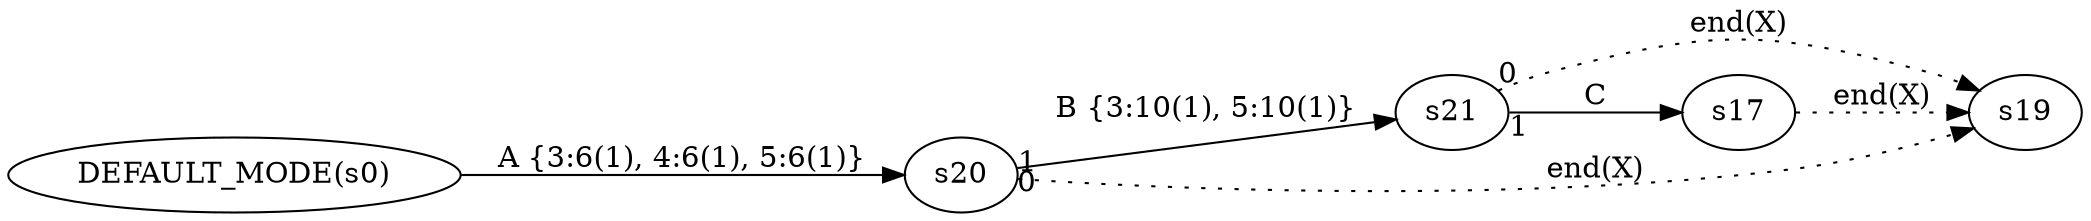 digraph ATN {
  rankdir=LR;

  "DEFAULT_MODE(s0)" -> s20 [label="A {3:6(1), 4:6(1), 5:6(1)}"]
  s20 -> s21 [label="B {3:10(1), 5:10(1)}" taillabel=0]
  s21 -> s19 [label="end(X)" taillabel=0 style=dotted]
  s21 -> s17 [label=C taillabel=1]
  s17 -> s19 [label="end(X)" style=dotted]
  s20 -> s19 [label="end(X)" taillabel=1 style=dotted]
}